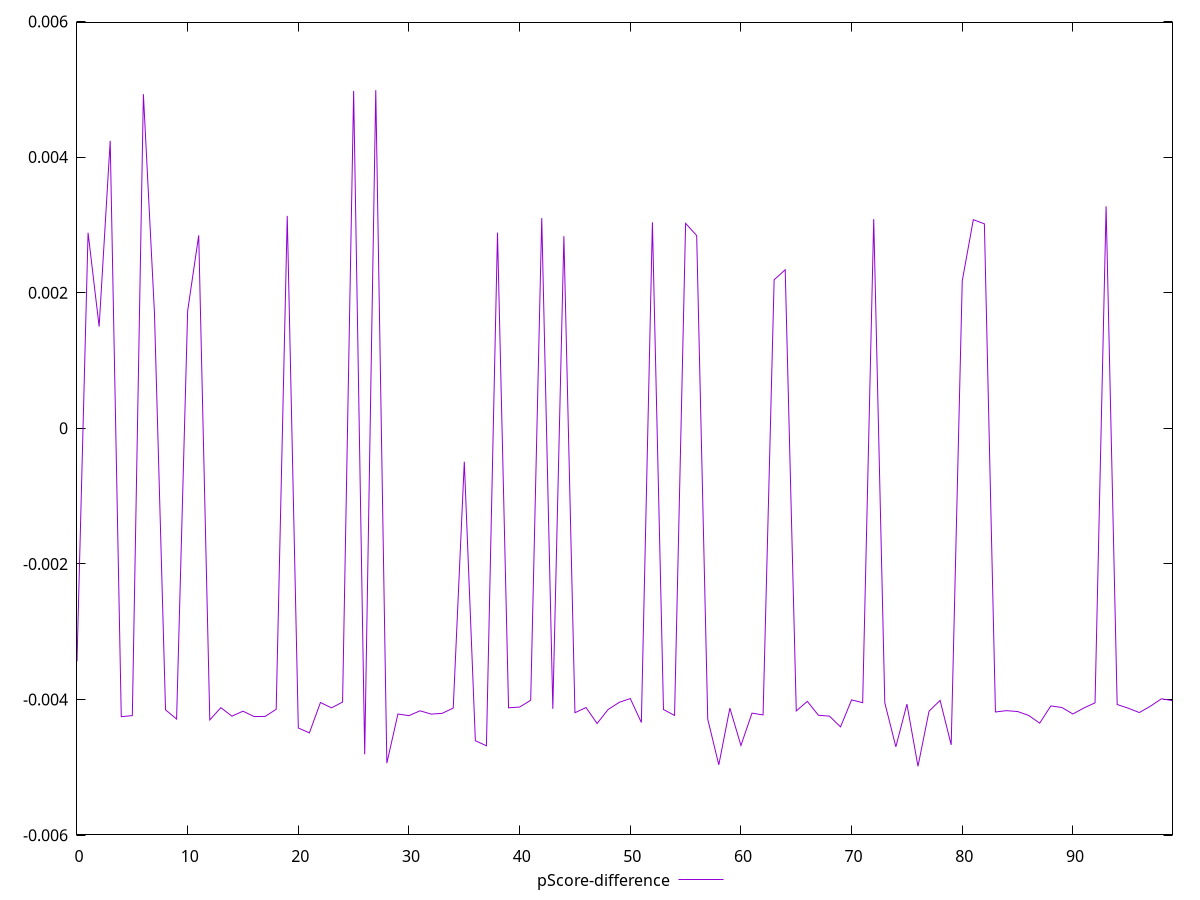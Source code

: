 reset

$pScoreDifference <<EOF
0 -0.0034370744418178445
1 0.00288443523993287
2 0.0015014406881836972
3 0.004240640588524691
4 -0.004251327869603583
5 -0.0042360033873865
6 0.0049282917987116814
7 0.0017007811543825468
8 -0.004150666030575012
9 -0.004286584026225615
10 0.001731661800455031
11 0.002846504721768728
12 -0.004299717170488604
13 -0.00411851501207916
14 -0.004243699147041147
15 -0.004170210924982598
16 -0.004249671069623595
17 -0.004247909362506519
18 -0.004142774320194942
19 0.003132999807791137
20 -0.004418611433389508
21 -0.004490695170201842
22 -0.004042824122498234
23 -0.004121234487035053
24 -0.004035912702444078
25 0.004975553422410295
26 -0.00480598702945334
27 0.0049881072064967835
28 -0.004937018907941404
29 -0.0042126925603021
30 -0.004235971682002404
31 -0.00416481943777125
32 -0.004213349496463237
33 -0.004202741670627619
34 -0.004124170551934481
35 -0.0004912397734679885
36 -0.004606353938934715
37 -0.004680711165579332
38 0.0028861802241804124
39 -0.004120651249948537
40 -0.004109798486517713
41 -0.00400918541937767
42 0.0031009426402086593
43 -0.004135897138401012
44 0.0028349437832034807
45 -0.004192996475043564
46 -0.00411682009451364
47 -0.004351911359673832
48 -0.004145535513808252
49 -0.004040404895602423
50 -0.003983932517259259
51 -0.004337952421647029
52 0.003039349851543527
53 -0.004146026283975646
54 -0.004233186171269998
55 0.003022790062166547
56 0.0028430082072299356
57 -0.004288303918920544
58 -0.004961435208393317
59 -0.004125312064076403
60 -0.004676133218066703
61 -0.004199244254666001
62 -0.004226021150534276
63 0.0021910539015422836
64 0.0023387717079317305
65 -0.0041669714312105866
66 -0.004026062772967132
67 -0.004230448390014407
68 -0.004243498591362638
69 -0.004402380785867743
70 -0.004003697991451949
71 -0.004045234730163383
72 0.00308639165235014
73 -0.004046665326588705
74 -0.004696227744516612
75 -0.004066346016690092
76 -0.004983571585461144
77 -0.004170195639905838
78 -0.004011693724086829
79 -0.004667186956833103
80 0.0021750131873774503
81 0.003077699270799039
82 0.0030159671028258117
83 -0.004182062644933371
84 -0.004162887327505471
85 -0.0041756788061970695
86 -0.0042327703569582376
87 -0.00434724938223352
88 -0.00409306042795321
89 -0.0041157734292169845
90 -0.004211732324461703
91 -0.0041225678336960225
92 -0.004047605320048886
93 0.003275055222813461
94 -0.004072230550360545
95 -0.004126649436455798
96 -0.004190442406830752
97 -0.00409727688799677
98 -0.003987986420523892
99 -0.004014924350709714
EOF

set key outside below
set xrange [0:99]
set yrange [-0.005983571585461144:0.0059881072064967835]
set trange [-0.005983571585461144:0.0059881072064967835]
set terminal svg size 640, 500 enhanced background rgb 'white'
set output "report_00019_2021-02-10T18-14-37.922Z//speed-index/samples/pages+cached+noadtech/pScore-difference/values.svg"

plot $pScoreDifference title "pScore-difference" with line

reset
